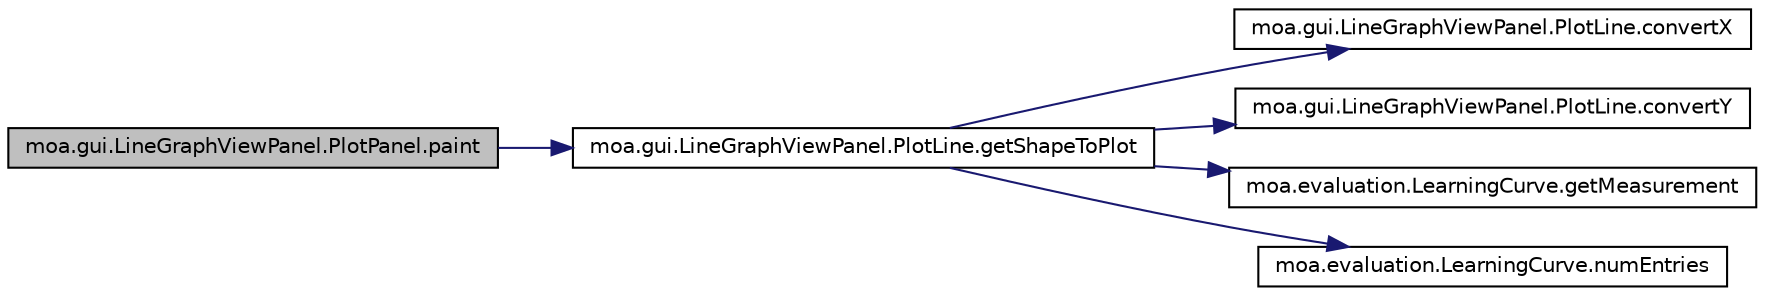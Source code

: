digraph G
{
  edge [fontname="Helvetica",fontsize="10",labelfontname="Helvetica",labelfontsize="10"];
  node [fontname="Helvetica",fontsize="10",shape=record];
  rankdir=LR;
  Node1 [label="moa.gui.LineGraphViewPanel.PlotPanel.paint",height=0.2,width=0.4,color="black", fillcolor="grey75", style="filled" fontcolor="black"];
  Node1 -> Node2 [color="midnightblue",fontsize="10",style="solid",fontname="Helvetica"];
  Node2 [label="moa.gui.LineGraphViewPanel.PlotLine.getShapeToPlot",height=0.2,width=0.4,color="black", fillcolor="white", style="filled",URL="$classmoa_1_1gui_1_1LineGraphViewPanel_1_1PlotLine.html#aac615e3898651ce42df6d73ed8e94db0"];
  Node2 -> Node3 [color="midnightblue",fontsize="10",style="solid",fontname="Helvetica"];
  Node3 [label="moa.gui.LineGraphViewPanel.PlotLine.convertX",height=0.2,width=0.4,color="black", fillcolor="white", style="filled",URL="$classmoa_1_1gui_1_1LineGraphViewPanel_1_1PlotLine.html#ad51d61a34b500a5c8072eeabbe3aa7a8"];
  Node2 -> Node4 [color="midnightblue",fontsize="10",style="solid",fontname="Helvetica"];
  Node4 [label="moa.gui.LineGraphViewPanel.PlotLine.convertY",height=0.2,width=0.4,color="black", fillcolor="white", style="filled",URL="$classmoa_1_1gui_1_1LineGraphViewPanel_1_1PlotLine.html#a16f1a57ff4dca0851245331bfb5e24bd"];
  Node2 -> Node5 [color="midnightblue",fontsize="10",style="solid",fontname="Helvetica"];
  Node5 [label="moa.evaluation.LearningCurve.getMeasurement",height=0.2,width=0.4,color="black", fillcolor="white", style="filled",URL="$classmoa_1_1evaluation_1_1LearningCurve.html#a65e68ac1fc122013a7248566c0cb8ced"];
  Node2 -> Node6 [color="midnightblue",fontsize="10",style="solid",fontname="Helvetica"];
  Node6 [label="moa.evaluation.LearningCurve.numEntries",height=0.2,width=0.4,color="black", fillcolor="white", style="filled",URL="$classmoa_1_1evaluation_1_1LearningCurve.html#a3c3e920e9fa8d5d355c31e48ed59a2fb"];
}
